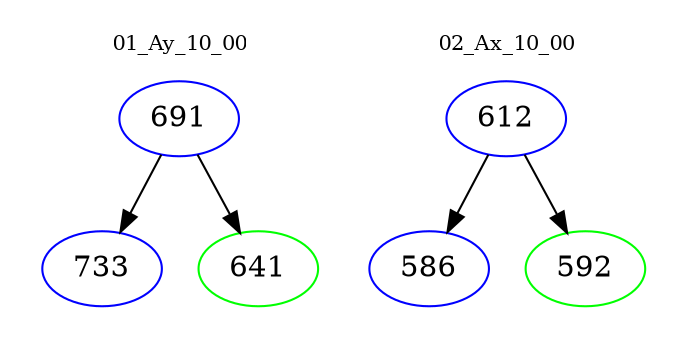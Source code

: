 digraph{
subgraph cluster_0 {
color = white
label = "01_Ay_10_00";
fontsize=10;
T0_691 [label="691", color="blue"]
T0_691 -> T0_733 [color="black"]
T0_733 [label="733", color="blue"]
T0_691 -> T0_641 [color="black"]
T0_641 [label="641", color="green"]
}
subgraph cluster_1 {
color = white
label = "02_Ax_10_00";
fontsize=10;
T1_612 [label="612", color="blue"]
T1_612 -> T1_586 [color="black"]
T1_586 [label="586", color="blue"]
T1_612 -> T1_592 [color="black"]
T1_592 [label="592", color="green"]
}
}

